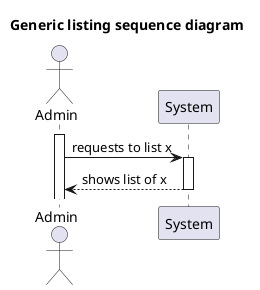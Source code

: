 @startuml
actor Admin as Actor
participant System as SYS

title Generic listing sequence diagram

activate Actor

Actor -> SYS : requests to list x

activate SYS


SYS --> Actor : shows list of x


deactivate SYS















@enduml